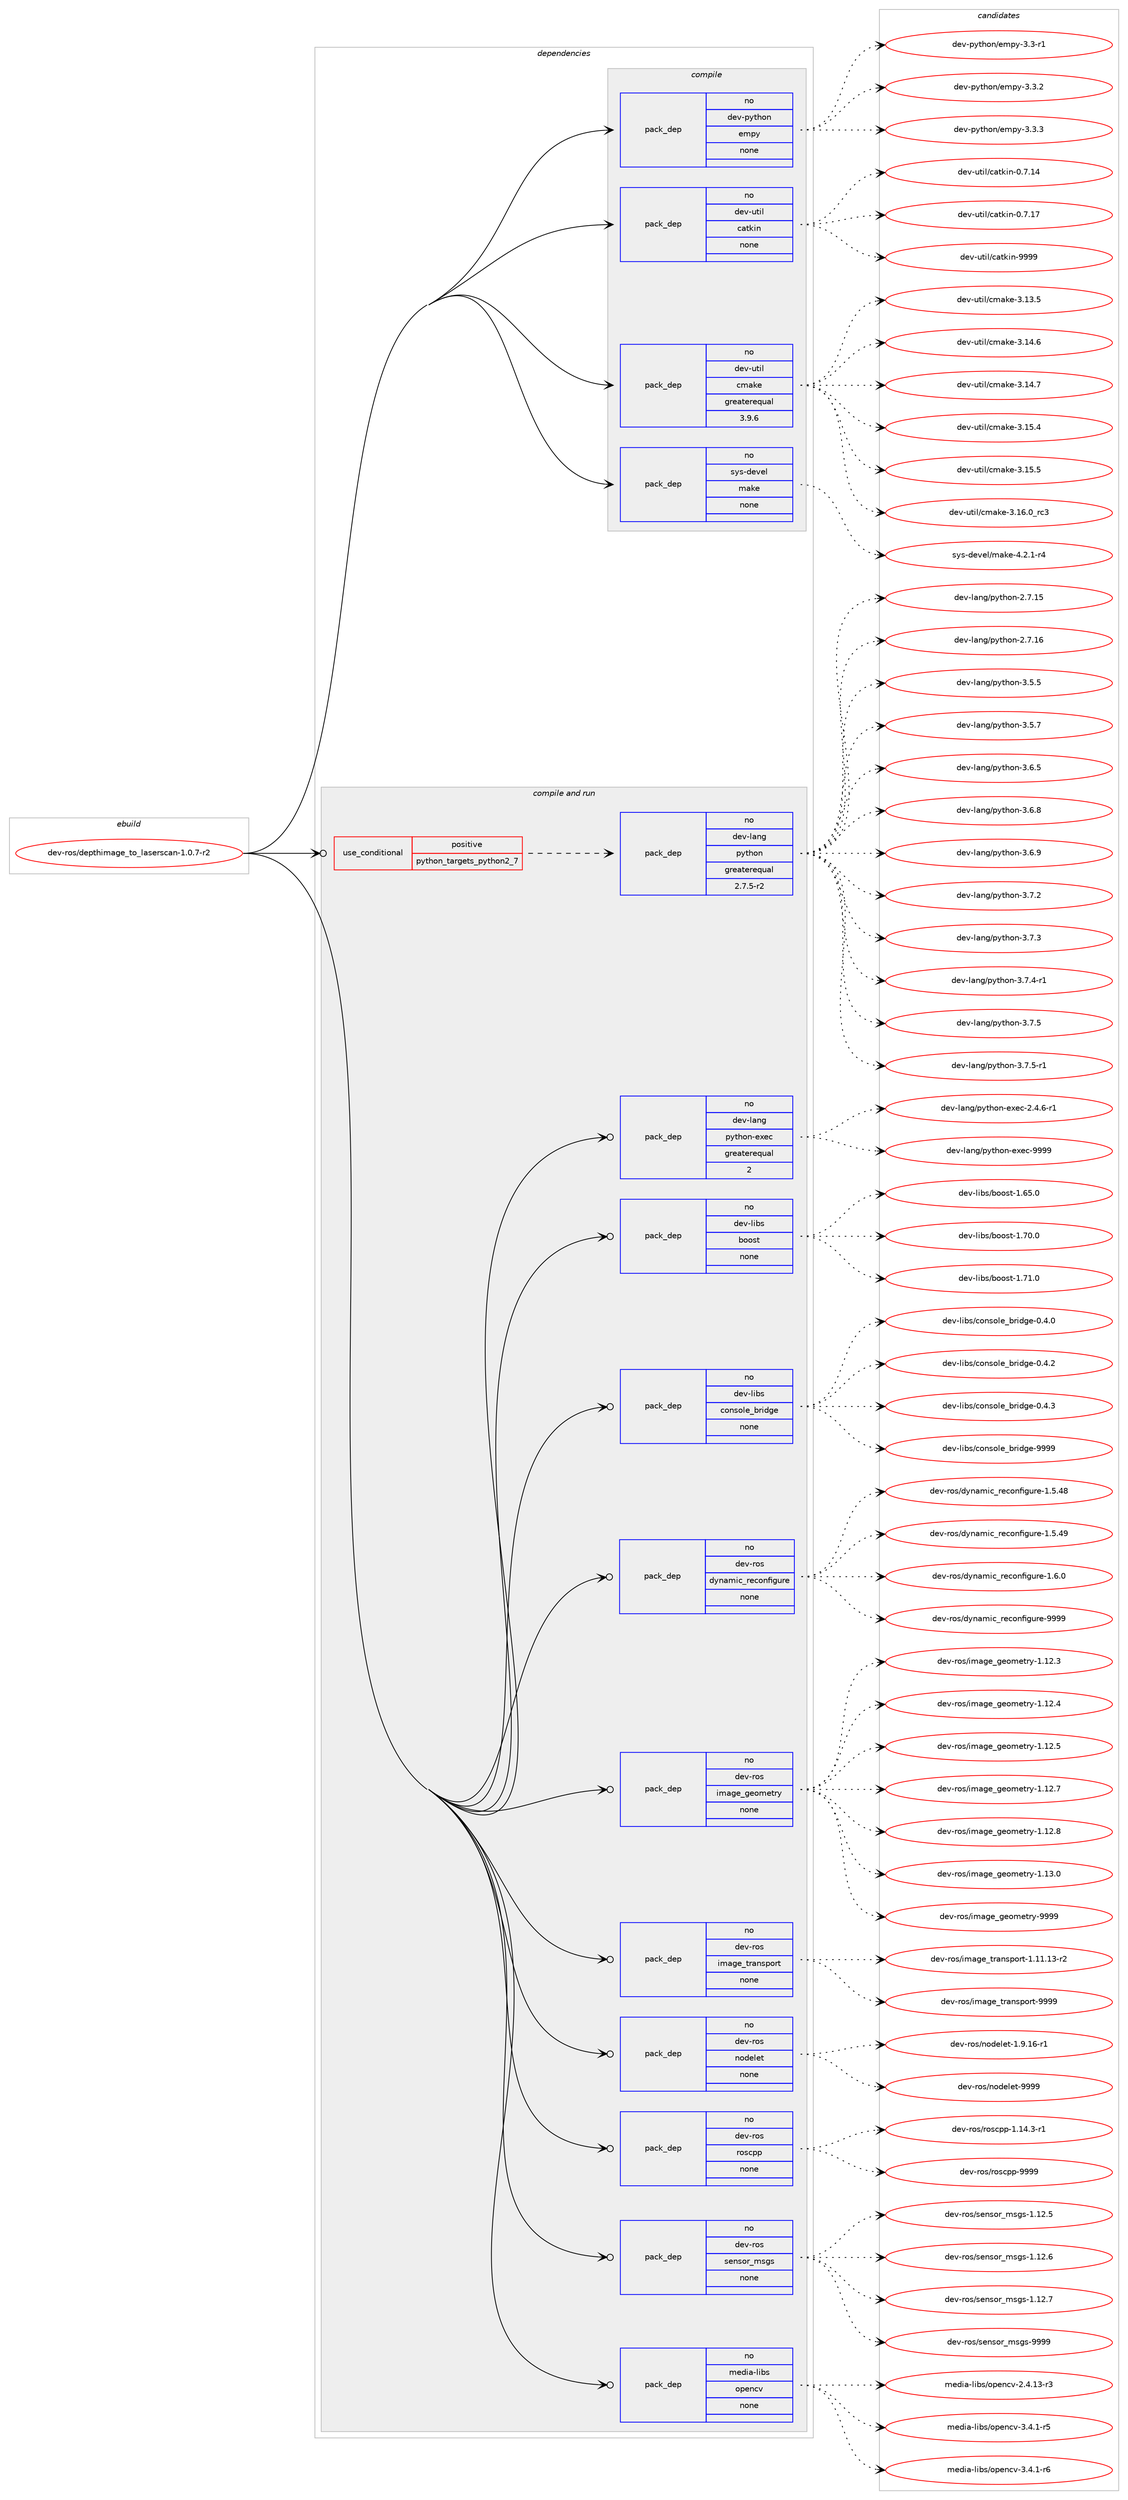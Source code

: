 digraph prolog {

# *************
# Graph options
# *************

newrank=true;
concentrate=true;
compound=true;
graph [rankdir=LR,fontname=Helvetica,fontsize=10,ranksep=1.5];#, ranksep=2.5, nodesep=0.2];
edge  [arrowhead=vee];
node  [fontname=Helvetica,fontsize=10];

# **********
# The ebuild
# **********

subgraph cluster_leftcol {
color=gray;
rank=same;
label=<<i>ebuild</i>>;
id [label="dev-ros/depthimage_to_laserscan-1.0.7-r2", color=red, width=4, href="../dev-ros/depthimage_to_laserscan-1.0.7-r2.svg"];
}

# ****************
# The dependencies
# ****************

subgraph cluster_midcol {
color=gray;
label=<<i>dependencies</i>>;
subgraph cluster_compile {
fillcolor="#eeeeee";
style=filled;
label=<<i>compile</i>>;
subgraph pack485851 {
dependency650791 [label=<<TABLE BORDER="0" CELLBORDER="1" CELLSPACING="0" CELLPADDING="4" WIDTH="220"><TR><TD ROWSPAN="6" CELLPADDING="30">pack_dep</TD></TR><TR><TD WIDTH="110">no</TD></TR><TR><TD>dev-python</TD></TR><TR><TD>empy</TD></TR><TR><TD>none</TD></TR><TR><TD></TD></TR></TABLE>>, shape=none, color=blue];
}
id:e -> dependency650791:w [weight=20,style="solid",arrowhead="vee"];
subgraph pack485852 {
dependency650792 [label=<<TABLE BORDER="0" CELLBORDER="1" CELLSPACING="0" CELLPADDING="4" WIDTH="220"><TR><TD ROWSPAN="6" CELLPADDING="30">pack_dep</TD></TR><TR><TD WIDTH="110">no</TD></TR><TR><TD>dev-util</TD></TR><TR><TD>catkin</TD></TR><TR><TD>none</TD></TR><TR><TD></TD></TR></TABLE>>, shape=none, color=blue];
}
id:e -> dependency650792:w [weight=20,style="solid",arrowhead="vee"];
subgraph pack485853 {
dependency650793 [label=<<TABLE BORDER="0" CELLBORDER="1" CELLSPACING="0" CELLPADDING="4" WIDTH="220"><TR><TD ROWSPAN="6" CELLPADDING="30">pack_dep</TD></TR><TR><TD WIDTH="110">no</TD></TR><TR><TD>dev-util</TD></TR><TR><TD>cmake</TD></TR><TR><TD>greaterequal</TD></TR><TR><TD>3.9.6</TD></TR></TABLE>>, shape=none, color=blue];
}
id:e -> dependency650793:w [weight=20,style="solid",arrowhead="vee"];
subgraph pack485854 {
dependency650794 [label=<<TABLE BORDER="0" CELLBORDER="1" CELLSPACING="0" CELLPADDING="4" WIDTH="220"><TR><TD ROWSPAN="6" CELLPADDING="30">pack_dep</TD></TR><TR><TD WIDTH="110">no</TD></TR><TR><TD>sys-devel</TD></TR><TR><TD>make</TD></TR><TR><TD>none</TD></TR><TR><TD></TD></TR></TABLE>>, shape=none, color=blue];
}
id:e -> dependency650794:w [weight=20,style="solid",arrowhead="vee"];
}
subgraph cluster_compileandrun {
fillcolor="#eeeeee";
style=filled;
label=<<i>compile and run</i>>;
subgraph cond153034 {
dependency650795 [label=<<TABLE BORDER="0" CELLBORDER="1" CELLSPACING="0" CELLPADDING="4"><TR><TD ROWSPAN="3" CELLPADDING="10">use_conditional</TD></TR><TR><TD>positive</TD></TR><TR><TD>python_targets_python2_7</TD></TR></TABLE>>, shape=none, color=red];
subgraph pack485855 {
dependency650796 [label=<<TABLE BORDER="0" CELLBORDER="1" CELLSPACING="0" CELLPADDING="4" WIDTH="220"><TR><TD ROWSPAN="6" CELLPADDING="30">pack_dep</TD></TR><TR><TD WIDTH="110">no</TD></TR><TR><TD>dev-lang</TD></TR><TR><TD>python</TD></TR><TR><TD>greaterequal</TD></TR><TR><TD>2.7.5-r2</TD></TR></TABLE>>, shape=none, color=blue];
}
dependency650795:e -> dependency650796:w [weight=20,style="dashed",arrowhead="vee"];
}
id:e -> dependency650795:w [weight=20,style="solid",arrowhead="odotvee"];
subgraph pack485856 {
dependency650797 [label=<<TABLE BORDER="0" CELLBORDER="1" CELLSPACING="0" CELLPADDING="4" WIDTH="220"><TR><TD ROWSPAN="6" CELLPADDING="30">pack_dep</TD></TR><TR><TD WIDTH="110">no</TD></TR><TR><TD>dev-lang</TD></TR><TR><TD>python-exec</TD></TR><TR><TD>greaterequal</TD></TR><TR><TD>2</TD></TR></TABLE>>, shape=none, color=blue];
}
id:e -> dependency650797:w [weight=20,style="solid",arrowhead="odotvee"];
subgraph pack485857 {
dependency650798 [label=<<TABLE BORDER="0" CELLBORDER="1" CELLSPACING="0" CELLPADDING="4" WIDTH="220"><TR><TD ROWSPAN="6" CELLPADDING="30">pack_dep</TD></TR><TR><TD WIDTH="110">no</TD></TR><TR><TD>dev-libs</TD></TR><TR><TD>boost</TD></TR><TR><TD>none</TD></TR><TR><TD></TD></TR></TABLE>>, shape=none, color=blue];
}
id:e -> dependency650798:w [weight=20,style="solid",arrowhead="odotvee"];
subgraph pack485858 {
dependency650799 [label=<<TABLE BORDER="0" CELLBORDER="1" CELLSPACING="0" CELLPADDING="4" WIDTH="220"><TR><TD ROWSPAN="6" CELLPADDING="30">pack_dep</TD></TR><TR><TD WIDTH="110">no</TD></TR><TR><TD>dev-libs</TD></TR><TR><TD>console_bridge</TD></TR><TR><TD>none</TD></TR><TR><TD></TD></TR></TABLE>>, shape=none, color=blue];
}
id:e -> dependency650799:w [weight=20,style="solid",arrowhead="odotvee"];
subgraph pack485859 {
dependency650800 [label=<<TABLE BORDER="0" CELLBORDER="1" CELLSPACING="0" CELLPADDING="4" WIDTH="220"><TR><TD ROWSPAN="6" CELLPADDING="30">pack_dep</TD></TR><TR><TD WIDTH="110">no</TD></TR><TR><TD>dev-ros</TD></TR><TR><TD>dynamic_reconfigure</TD></TR><TR><TD>none</TD></TR><TR><TD></TD></TR></TABLE>>, shape=none, color=blue];
}
id:e -> dependency650800:w [weight=20,style="solid",arrowhead="odotvee"];
subgraph pack485860 {
dependency650801 [label=<<TABLE BORDER="0" CELLBORDER="1" CELLSPACING="0" CELLPADDING="4" WIDTH="220"><TR><TD ROWSPAN="6" CELLPADDING="30">pack_dep</TD></TR><TR><TD WIDTH="110">no</TD></TR><TR><TD>dev-ros</TD></TR><TR><TD>image_geometry</TD></TR><TR><TD>none</TD></TR><TR><TD></TD></TR></TABLE>>, shape=none, color=blue];
}
id:e -> dependency650801:w [weight=20,style="solid",arrowhead="odotvee"];
subgraph pack485861 {
dependency650802 [label=<<TABLE BORDER="0" CELLBORDER="1" CELLSPACING="0" CELLPADDING="4" WIDTH="220"><TR><TD ROWSPAN="6" CELLPADDING="30">pack_dep</TD></TR><TR><TD WIDTH="110">no</TD></TR><TR><TD>dev-ros</TD></TR><TR><TD>image_transport</TD></TR><TR><TD>none</TD></TR><TR><TD></TD></TR></TABLE>>, shape=none, color=blue];
}
id:e -> dependency650802:w [weight=20,style="solid",arrowhead="odotvee"];
subgraph pack485862 {
dependency650803 [label=<<TABLE BORDER="0" CELLBORDER="1" CELLSPACING="0" CELLPADDING="4" WIDTH="220"><TR><TD ROWSPAN="6" CELLPADDING="30">pack_dep</TD></TR><TR><TD WIDTH="110">no</TD></TR><TR><TD>dev-ros</TD></TR><TR><TD>nodelet</TD></TR><TR><TD>none</TD></TR><TR><TD></TD></TR></TABLE>>, shape=none, color=blue];
}
id:e -> dependency650803:w [weight=20,style="solid",arrowhead="odotvee"];
subgraph pack485863 {
dependency650804 [label=<<TABLE BORDER="0" CELLBORDER="1" CELLSPACING="0" CELLPADDING="4" WIDTH="220"><TR><TD ROWSPAN="6" CELLPADDING="30">pack_dep</TD></TR><TR><TD WIDTH="110">no</TD></TR><TR><TD>dev-ros</TD></TR><TR><TD>roscpp</TD></TR><TR><TD>none</TD></TR><TR><TD></TD></TR></TABLE>>, shape=none, color=blue];
}
id:e -> dependency650804:w [weight=20,style="solid",arrowhead="odotvee"];
subgraph pack485864 {
dependency650805 [label=<<TABLE BORDER="0" CELLBORDER="1" CELLSPACING="0" CELLPADDING="4" WIDTH="220"><TR><TD ROWSPAN="6" CELLPADDING="30">pack_dep</TD></TR><TR><TD WIDTH="110">no</TD></TR><TR><TD>dev-ros</TD></TR><TR><TD>sensor_msgs</TD></TR><TR><TD>none</TD></TR><TR><TD></TD></TR></TABLE>>, shape=none, color=blue];
}
id:e -> dependency650805:w [weight=20,style="solid",arrowhead="odotvee"];
subgraph pack485865 {
dependency650806 [label=<<TABLE BORDER="0" CELLBORDER="1" CELLSPACING="0" CELLPADDING="4" WIDTH="220"><TR><TD ROWSPAN="6" CELLPADDING="30">pack_dep</TD></TR><TR><TD WIDTH="110">no</TD></TR><TR><TD>media-libs</TD></TR><TR><TD>opencv</TD></TR><TR><TD>none</TD></TR><TR><TD></TD></TR></TABLE>>, shape=none, color=blue];
}
id:e -> dependency650806:w [weight=20,style="solid",arrowhead="odotvee"];
}
subgraph cluster_run {
fillcolor="#eeeeee";
style=filled;
label=<<i>run</i>>;
}
}

# **************
# The candidates
# **************

subgraph cluster_choices {
rank=same;
color=gray;
label=<<i>candidates</i>>;

subgraph choice485851 {
color=black;
nodesep=1;
choice1001011184511212111610411111047101109112121455146514511449 [label="dev-python/empy-3.3-r1", color=red, width=4,href="../dev-python/empy-3.3-r1.svg"];
choice1001011184511212111610411111047101109112121455146514650 [label="dev-python/empy-3.3.2", color=red, width=4,href="../dev-python/empy-3.3.2.svg"];
choice1001011184511212111610411111047101109112121455146514651 [label="dev-python/empy-3.3.3", color=red, width=4,href="../dev-python/empy-3.3.3.svg"];
dependency650791:e -> choice1001011184511212111610411111047101109112121455146514511449:w [style=dotted,weight="100"];
dependency650791:e -> choice1001011184511212111610411111047101109112121455146514650:w [style=dotted,weight="100"];
dependency650791:e -> choice1001011184511212111610411111047101109112121455146514651:w [style=dotted,weight="100"];
}
subgraph choice485852 {
color=black;
nodesep=1;
choice1001011184511711610510847999711610710511045484655464952 [label="dev-util/catkin-0.7.14", color=red, width=4,href="../dev-util/catkin-0.7.14.svg"];
choice1001011184511711610510847999711610710511045484655464955 [label="dev-util/catkin-0.7.17", color=red, width=4,href="../dev-util/catkin-0.7.17.svg"];
choice100101118451171161051084799971161071051104557575757 [label="dev-util/catkin-9999", color=red, width=4,href="../dev-util/catkin-9999.svg"];
dependency650792:e -> choice1001011184511711610510847999711610710511045484655464952:w [style=dotted,weight="100"];
dependency650792:e -> choice1001011184511711610510847999711610710511045484655464955:w [style=dotted,weight="100"];
dependency650792:e -> choice100101118451171161051084799971161071051104557575757:w [style=dotted,weight="100"];
}
subgraph choice485853 {
color=black;
nodesep=1;
choice1001011184511711610510847991099710710145514649514653 [label="dev-util/cmake-3.13.5", color=red, width=4,href="../dev-util/cmake-3.13.5.svg"];
choice1001011184511711610510847991099710710145514649524654 [label="dev-util/cmake-3.14.6", color=red, width=4,href="../dev-util/cmake-3.14.6.svg"];
choice1001011184511711610510847991099710710145514649524655 [label="dev-util/cmake-3.14.7", color=red, width=4,href="../dev-util/cmake-3.14.7.svg"];
choice1001011184511711610510847991099710710145514649534652 [label="dev-util/cmake-3.15.4", color=red, width=4,href="../dev-util/cmake-3.15.4.svg"];
choice1001011184511711610510847991099710710145514649534653 [label="dev-util/cmake-3.15.5", color=red, width=4,href="../dev-util/cmake-3.15.5.svg"];
choice1001011184511711610510847991099710710145514649544648951149951 [label="dev-util/cmake-3.16.0_rc3", color=red, width=4,href="../dev-util/cmake-3.16.0_rc3.svg"];
dependency650793:e -> choice1001011184511711610510847991099710710145514649514653:w [style=dotted,weight="100"];
dependency650793:e -> choice1001011184511711610510847991099710710145514649524654:w [style=dotted,weight="100"];
dependency650793:e -> choice1001011184511711610510847991099710710145514649524655:w [style=dotted,weight="100"];
dependency650793:e -> choice1001011184511711610510847991099710710145514649534652:w [style=dotted,weight="100"];
dependency650793:e -> choice1001011184511711610510847991099710710145514649534653:w [style=dotted,weight="100"];
dependency650793:e -> choice1001011184511711610510847991099710710145514649544648951149951:w [style=dotted,weight="100"];
}
subgraph choice485854 {
color=black;
nodesep=1;
choice1151211154510010111810110847109971071014552465046494511452 [label="sys-devel/make-4.2.1-r4", color=red, width=4,href="../sys-devel/make-4.2.1-r4.svg"];
dependency650794:e -> choice1151211154510010111810110847109971071014552465046494511452:w [style=dotted,weight="100"];
}
subgraph choice485855 {
color=black;
nodesep=1;
choice10010111845108971101034711212111610411111045504655464953 [label="dev-lang/python-2.7.15", color=red, width=4,href="../dev-lang/python-2.7.15.svg"];
choice10010111845108971101034711212111610411111045504655464954 [label="dev-lang/python-2.7.16", color=red, width=4,href="../dev-lang/python-2.7.16.svg"];
choice100101118451089711010347112121116104111110455146534653 [label="dev-lang/python-3.5.5", color=red, width=4,href="../dev-lang/python-3.5.5.svg"];
choice100101118451089711010347112121116104111110455146534655 [label="dev-lang/python-3.5.7", color=red, width=4,href="../dev-lang/python-3.5.7.svg"];
choice100101118451089711010347112121116104111110455146544653 [label="dev-lang/python-3.6.5", color=red, width=4,href="../dev-lang/python-3.6.5.svg"];
choice100101118451089711010347112121116104111110455146544656 [label="dev-lang/python-3.6.8", color=red, width=4,href="../dev-lang/python-3.6.8.svg"];
choice100101118451089711010347112121116104111110455146544657 [label="dev-lang/python-3.6.9", color=red, width=4,href="../dev-lang/python-3.6.9.svg"];
choice100101118451089711010347112121116104111110455146554650 [label="dev-lang/python-3.7.2", color=red, width=4,href="../dev-lang/python-3.7.2.svg"];
choice100101118451089711010347112121116104111110455146554651 [label="dev-lang/python-3.7.3", color=red, width=4,href="../dev-lang/python-3.7.3.svg"];
choice1001011184510897110103471121211161041111104551465546524511449 [label="dev-lang/python-3.7.4-r1", color=red, width=4,href="../dev-lang/python-3.7.4-r1.svg"];
choice100101118451089711010347112121116104111110455146554653 [label="dev-lang/python-3.7.5", color=red, width=4,href="../dev-lang/python-3.7.5.svg"];
choice1001011184510897110103471121211161041111104551465546534511449 [label="dev-lang/python-3.7.5-r1", color=red, width=4,href="../dev-lang/python-3.7.5-r1.svg"];
dependency650796:e -> choice10010111845108971101034711212111610411111045504655464953:w [style=dotted,weight="100"];
dependency650796:e -> choice10010111845108971101034711212111610411111045504655464954:w [style=dotted,weight="100"];
dependency650796:e -> choice100101118451089711010347112121116104111110455146534653:w [style=dotted,weight="100"];
dependency650796:e -> choice100101118451089711010347112121116104111110455146534655:w [style=dotted,weight="100"];
dependency650796:e -> choice100101118451089711010347112121116104111110455146544653:w [style=dotted,weight="100"];
dependency650796:e -> choice100101118451089711010347112121116104111110455146544656:w [style=dotted,weight="100"];
dependency650796:e -> choice100101118451089711010347112121116104111110455146544657:w [style=dotted,weight="100"];
dependency650796:e -> choice100101118451089711010347112121116104111110455146554650:w [style=dotted,weight="100"];
dependency650796:e -> choice100101118451089711010347112121116104111110455146554651:w [style=dotted,weight="100"];
dependency650796:e -> choice1001011184510897110103471121211161041111104551465546524511449:w [style=dotted,weight="100"];
dependency650796:e -> choice100101118451089711010347112121116104111110455146554653:w [style=dotted,weight="100"];
dependency650796:e -> choice1001011184510897110103471121211161041111104551465546534511449:w [style=dotted,weight="100"];
}
subgraph choice485856 {
color=black;
nodesep=1;
choice10010111845108971101034711212111610411111045101120101994550465246544511449 [label="dev-lang/python-exec-2.4.6-r1", color=red, width=4,href="../dev-lang/python-exec-2.4.6-r1.svg"];
choice10010111845108971101034711212111610411111045101120101994557575757 [label="dev-lang/python-exec-9999", color=red, width=4,href="../dev-lang/python-exec-9999.svg"];
dependency650797:e -> choice10010111845108971101034711212111610411111045101120101994550465246544511449:w [style=dotted,weight="100"];
dependency650797:e -> choice10010111845108971101034711212111610411111045101120101994557575757:w [style=dotted,weight="100"];
}
subgraph choice485857 {
color=black;
nodesep=1;
choice1001011184510810598115479811111111511645494654534648 [label="dev-libs/boost-1.65.0", color=red, width=4,href="../dev-libs/boost-1.65.0.svg"];
choice1001011184510810598115479811111111511645494655484648 [label="dev-libs/boost-1.70.0", color=red, width=4,href="../dev-libs/boost-1.70.0.svg"];
choice1001011184510810598115479811111111511645494655494648 [label="dev-libs/boost-1.71.0", color=red, width=4,href="../dev-libs/boost-1.71.0.svg"];
dependency650798:e -> choice1001011184510810598115479811111111511645494654534648:w [style=dotted,weight="100"];
dependency650798:e -> choice1001011184510810598115479811111111511645494655484648:w [style=dotted,weight="100"];
dependency650798:e -> choice1001011184510810598115479811111111511645494655494648:w [style=dotted,weight="100"];
}
subgraph choice485858 {
color=black;
nodesep=1;
choice100101118451081059811547991111101151111081019598114105100103101454846524648 [label="dev-libs/console_bridge-0.4.0", color=red, width=4,href="../dev-libs/console_bridge-0.4.0.svg"];
choice100101118451081059811547991111101151111081019598114105100103101454846524650 [label="dev-libs/console_bridge-0.4.2", color=red, width=4,href="../dev-libs/console_bridge-0.4.2.svg"];
choice100101118451081059811547991111101151111081019598114105100103101454846524651 [label="dev-libs/console_bridge-0.4.3", color=red, width=4,href="../dev-libs/console_bridge-0.4.3.svg"];
choice1001011184510810598115479911111011511110810195981141051001031014557575757 [label="dev-libs/console_bridge-9999", color=red, width=4,href="../dev-libs/console_bridge-9999.svg"];
dependency650799:e -> choice100101118451081059811547991111101151111081019598114105100103101454846524648:w [style=dotted,weight="100"];
dependency650799:e -> choice100101118451081059811547991111101151111081019598114105100103101454846524650:w [style=dotted,weight="100"];
dependency650799:e -> choice100101118451081059811547991111101151111081019598114105100103101454846524651:w [style=dotted,weight="100"];
dependency650799:e -> choice1001011184510810598115479911111011511110810195981141051001031014557575757:w [style=dotted,weight="100"];
}
subgraph choice485859 {
color=black;
nodesep=1;
choice10010111845114111115471001211109710910599951141019911111010210510311711410145494653465256 [label="dev-ros/dynamic_reconfigure-1.5.48", color=red, width=4,href="../dev-ros/dynamic_reconfigure-1.5.48.svg"];
choice10010111845114111115471001211109710910599951141019911111010210510311711410145494653465257 [label="dev-ros/dynamic_reconfigure-1.5.49", color=red, width=4,href="../dev-ros/dynamic_reconfigure-1.5.49.svg"];
choice100101118451141111154710012111097109105999511410199111110102105103117114101454946544648 [label="dev-ros/dynamic_reconfigure-1.6.0", color=red, width=4,href="../dev-ros/dynamic_reconfigure-1.6.0.svg"];
choice1001011184511411111547100121110971091059995114101991111101021051031171141014557575757 [label="dev-ros/dynamic_reconfigure-9999", color=red, width=4,href="../dev-ros/dynamic_reconfigure-9999.svg"];
dependency650800:e -> choice10010111845114111115471001211109710910599951141019911111010210510311711410145494653465256:w [style=dotted,weight="100"];
dependency650800:e -> choice10010111845114111115471001211109710910599951141019911111010210510311711410145494653465257:w [style=dotted,weight="100"];
dependency650800:e -> choice100101118451141111154710012111097109105999511410199111110102105103117114101454946544648:w [style=dotted,weight="100"];
dependency650800:e -> choice1001011184511411111547100121110971091059995114101991111101021051031171141014557575757:w [style=dotted,weight="100"];
}
subgraph choice485860 {
color=black;
nodesep=1;
choice1001011184511411111547105109971031019510310111110910111611412145494649504651 [label="dev-ros/image_geometry-1.12.3", color=red, width=4,href="../dev-ros/image_geometry-1.12.3.svg"];
choice1001011184511411111547105109971031019510310111110910111611412145494649504652 [label="dev-ros/image_geometry-1.12.4", color=red, width=4,href="../dev-ros/image_geometry-1.12.4.svg"];
choice1001011184511411111547105109971031019510310111110910111611412145494649504653 [label="dev-ros/image_geometry-1.12.5", color=red, width=4,href="../dev-ros/image_geometry-1.12.5.svg"];
choice1001011184511411111547105109971031019510310111110910111611412145494649504655 [label="dev-ros/image_geometry-1.12.7", color=red, width=4,href="../dev-ros/image_geometry-1.12.7.svg"];
choice1001011184511411111547105109971031019510310111110910111611412145494649504656 [label="dev-ros/image_geometry-1.12.8", color=red, width=4,href="../dev-ros/image_geometry-1.12.8.svg"];
choice1001011184511411111547105109971031019510310111110910111611412145494649514648 [label="dev-ros/image_geometry-1.13.0", color=red, width=4,href="../dev-ros/image_geometry-1.13.0.svg"];
choice100101118451141111154710510997103101951031011111091011161141214557575757 [label="dev-ros/image_geometry-9999", color=red, width=4,href="../dev-ros/image_geometry-9999.svg"];
dependency650801:e -> choice1001011184511411111547105109971031019510310111110910111611412145494649504651:w [style=dotted,weight="100"];
dependency650801:e -> choice1001011184511411111547105109971031019510310111110910111611412145494649504652:w [style=dotted,weight="100"];
dependency650801:e -> choice1001011184511411111547105109971031019510310111110910111611412145494649504653:w [style=dotted,weight="100"];
dependency650801:e -> choice1001011184511411111547105109971031019510310111110910111611412145494649504655:w [style=dotted,weight="100"];
dependency650801:e -> choice1001011184511411111547105109971031019510310111110910111611412145494649504656:w [style=dotted,weight="100"];
dependency650801:e -> choice1001011184511411111547105109971031019510310111110910111611412145494649514648:w [style=dotted,weight="100"];
dependency650801:e -> choice100101118451141111154710510997103101951031011111091011161141214557575757:w [style=dotted,weight="100"];
}
subgraph choice485861 {
color=black;
nodesep=1;
choice100101118451141111154710510997103101951161149711011511211111411645494649494649514511450 [label="dev-ros/image_transport-1.11.13-r2", color=red, width=4,href="../dev-ros/image_transport-1.11.13-r2.svg"];
choice10010111845114111115471051099710310195116114971101151121111141164557575757 [label="dev-ros/image_transport-9999", color=red, width=4,href="../dev-ros/image_transport-9999.svg"];
dependency650802:e -> choice100101118451141111154710510997103101951161149711011511211111411645494649494649514511450:w [style=dotted,weight="100"];
dependency650802:e -> choice10010111845114111115471051099710310195116114971101151121111141164557575757:w [style=dotted,weight="100"];
}
subgraph choice485862 {
color=black;
nodesep=1;
choice1001011184511411111547110111100101108101116454946574649544511449 [label="dev-ros/nodelet-1.9.16-r1", color=red, width=4,href="../dev-ros/nodelet-1.9.16-r1.svg"];
choice10010111845114111115471101111001011081011164557575757 [label="dev-ros/nodelet-9999", color=red, width=4,href="../dev-ros/nodelet-9999.svg"];
dependency650803:e -> choice1001011184511411111547110111100101108101116454946574649544511449:w [style=dotted,weight="100"];
dependency650803:e -> choice10010111845114111115471101111001011081011164557575757:w [style=dotted,weight="100"];
}
subgraph choice485863 {
color=black;
nodesep=1;
choice100101118451141111154711411111599112112454946495246514511449 [label="dev-ros/roscpp-1.14.3-r1", color=red, width=4,href="../dev-ros/roscpp-1.14.3-r1.svg"];
choice1001011184511411111547114111115991121124557575757 [label="dev-ros/roscpp-9999", color=red, width=4,href="../dev-ros/roscpp-9999.svg"];
dependency650804:e -> choice100101118451141111154711411111599112112454946495246514511449:w [style=dotted,weight="100"];
dependency650804:e -> choice1001011184511411111547114111115991121124557575757:w [style=dotted,weight="100"];
}
subgraph choice485864 {
color=black;
nodesep=1;
choice10010111845114111115471151011101151111149510911510311545494649504653 [label="dev-ros/sensor_msgs-1.12.5", color=red, width=4,href="../dev-ros/sensor_msgs-1.12.5.svg"];
choice10010111845114111115471151011101151111149510911510311545494649504654 [label="dev-ros/sensor_msgs-1.12.6", color=red, width=4,href="../dev-ros/sensor_msgs-1.12.6.svg"];
choice10010111845114111115471151011101151111149510911510311545494649504655 [label="dev-ros/sensor_msgs-1.12.7", color=red, width=4,href="../dev-ros/sensor_msgs-1.12.7.svg"];
choice1001011184511411111547115101110115111114951091151031154557575757 [label="dev-ros/sensor_msgs-9999", color=red, width=4,href="../dev-ros/sensor_msgs-9999.svg"];
dependency650805:e -> choice10010111845114111115471151011101151111149510911510311545494649504653:w [style=dotted,weight="100"];
dependency650805:e -> choice10010111845114111115471151011101151111149510911510311545494649504654:w [style=dotted,weight="100"];
dependency650805:e -> choice10010111845114111115471151011101151111149510911510311545494649504655:w [style=dotted,weight="100"];
dependency650805:e -> choice1001011184511411111547115101110115111114951091151031154557575757:w [style=dotted,weight="100"];
}
subgraph choice485865 {
color=black;
nodesep=1;
choice1091011001059745108105981154711111210111099118455046524649514511451 [label="media-libs/opencv-2.4.13-r3", color=red, width=4,href="../media-libs/opencv-2.4.13-r3.svg"];
choice10910110010597451081059811547111112101110991184551465246494511453 [label="media-libs/opencv-3.4.1-r5", color=red, width=4,href="../media-libs/opencv-3.4.1-r5.svg"];
choice10910110010597451081059811547111112101110991184551465246494511454 [label="media-libs/opencv-3.4.1-r6", color=red, width=4,href="../media-libs/opencv-3.4.1-r6.svg"];
dependency650806:e -> choice1091011001059745108105981154711111210111099118455046524649514511451:w [style=dotted,weight="100"];
dependency650806:e -> choice10910110010597451081059811547111112101110991184551465246494511453:w [style=dotted,weight="100"];
dependency650806:e -> choice10910110010597451081059811547111112101110991184551465246494511454:w [style=dotted,weight="100"];
}
}

}
